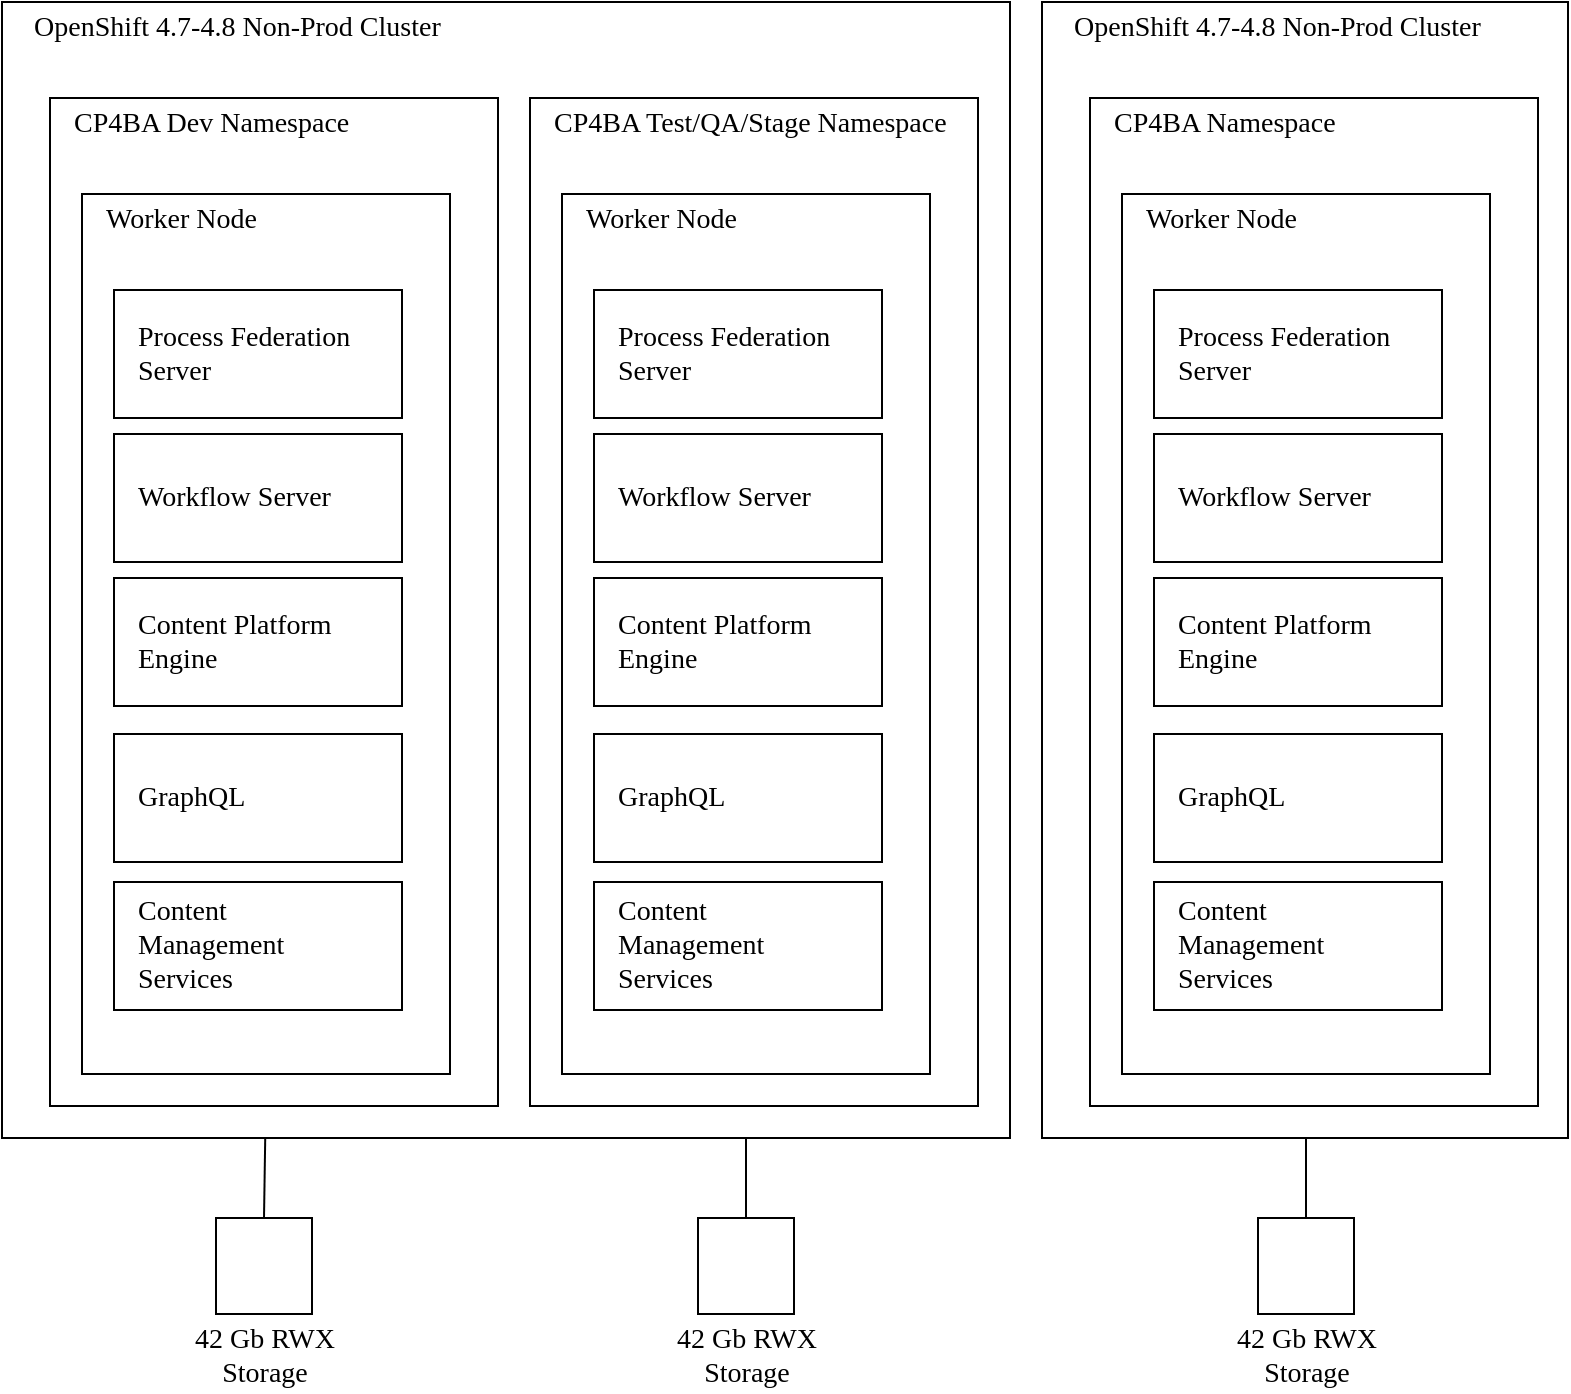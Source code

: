 ﻿<mxfile>
    <diagram id="kj-Y_orn4XiNJi2F5IpZ" name="Page-1">
        <mxGraphModel dx="448" dy="560" grid="1" gridSize="8" guides="1" tooltips="1" connect="1" arrows="1" fold="1" page="1" pageScale="1" pageWidth="1169" pageHeight="827" background="#ffffff" math="0" shadow="0">
            <root>
                <MiscDiagram modelType="MiscDiagram" lastModifiedUserId="dbush@ibm.com" description="" lastModified="2022-01-25T15:52:26Z" _id="miscdiagram_BkNc6foVF" label="Automation Workstream Service on OCP" id="0">
                    <mxCell/>
                </MiscDiagram>
                <mxCell id="1" parent="0"/>
                <UserObject placeholders="1" label="42 Gb RWX Storage" Icon-Name="block-storage--alt" id="miscdiagram_BkNc6foVF_23dyQikT9zy6">
                    <mxCell style="shape=mxgraph.ibm2mondrian.base;shapeType=ln;shapeLayout=collapsed;colorFamily=cyan;colorBackground=noColor:noColor;html=1;whiteSpace=wrap;metaEdit=1;strokeWidth=1;collapsible=0;recursiveResize=0;expand=0;fontFamily=IBM Plex Sans;fontColor=#000000;fontSize=14;image=;verticalAlign=top;align=center;spacing=0;spacingLeft=0;spacingRight=0;spacingTop=0;spacingBottom=0;verticalLabelPosition=bottom;labelPosition=center;positionText=bottom;container=1;labelWidth=71;" parent="1" vertex="1">
                        <mxGeometry x="123" y="624" width="48" height="48" as="geometry"/>
                    </mxCell>
                </UserObject>
                <mxCell id="miscdiagram_BkNc6foVF_33dyQikTMfHL" style="edgeStyle=orthogonalEdgeStyle;rounded=1;orthogonalLoop=1;jettySize=auto;html=1;jumpStyle=arc;jumpSize=8;entryX=0.5;entryY=1;entryDx=0;entryDy=0;entryPerimeter=0;" parent="1" source="miscdiagram_BkNc6foVF_23dyQikT9zy6" target="miscdiagram_BkNc6foVF_103dyQikT4vjw" edge="1">
                    <mxGeometry relative="1" as="geometry"/>
                </mxCell>
                <UserObject placeholders="1" label="42 Gb RWX Storage" Icon-Name="block-storage--alt" _id="userobject_3apVcswQOzd" id="miscdiagram_BkNc6foVF_43dyQikTegkR">
                    <mxCell style="shape=mxgraph.ibm2mondrian.base;shapeType=ln;shapeLayout=collapsed;colorFamily=cyan;colorBackground=noColor:noColor;html=1;whiteSpace=wrap;metaEdit=1;strokeWidth=1;collapsible=0;recursiveResize=0;expand=0;fontFamily=IBM Plex Sans;fontColor=#000000;fontSize=14;image=;verticalAlign=top;align=center;spacing=0;spacingLeft=0;spacingRight=0;spacingTop=0;spacingBottom=0;verticalLabelPosition=bottom;labelPosition=center;positionText=bottom;container=1;labelWidth=71;" parent="1" vertex="1">
                        <mxGeometry x="364" y="624" width="48" height="48" as="geometry"/>
                    </mxCell>
                </UserObject>
                <UserObject placeholders="1" label="42 Gb RWX Storage" Icon-Name="block-storage--alt" _id="userobject_3apVdxSEO6I" id="miscdiagram_BkNc6foVF_53dyQikTgtKP">
                    <mxCell style="shape=mxgraph.ibm2mondrian.base;shapeType=ln;shapeLayout=collapsed;colorFamily=cyan;colorBackground=noColor:noColor;html=1;whiteSpace=wrap;metaEdit=1;strokeWidth=1;collapsible=0;recursiveResize=0;expand=0;fontFamily=IBM Plex Sans;fontColor=#000000;fontSize=14;image=;verticalAlign=top;align=center;spacing=0;spacingLeft=0;spacingRight=0;spacingTop=0;spacingBottom=0;verticalLabelPosition=bottom;labelPosition=center;positionText=bottom;container=1;labelWidth=71;" parent="1" vertex="1">
                        <mxGeometry x="644" y="624" width="48" height="48" as="geometry"/>
                    </mxCell>
                </UserObject>
                <mxCell id="miscdiagram_BkNc6foVF_63dyQikTABBM" style="edgeStyle=orthogonalEdgeStyle;rounded=1;orthogonalLoop=1;jettySize=auto;html=1;jumpStyle=arc;jumpSize=8;entryX=0.5;entryY=1;entryDx=0;entryDy=0;entryPerimeter=0;" parent="1" source="miscdiagram_BkNc6foVF_43dyQikTegkR" target="miscdiagram_BkNc6foVF_173dyQikTkaoR" edge="1">
                    <mxGeometry relative="1" as="geometry"/>
                </mxCell>
                <mxCell id="miscdiagram_BkNc6foVF_73dyQikTCFV3" style="edgeStyle=orthogonalEdgeStyle;rounded=1;orthogonalLoop=1;jettySize=auto;html=1;jumpStyle=arc;jumpSize=8;entryX=0.5;entryY=1;entryDx=0;entryDy=0;entryPerimeter=0;" parent="1" source="miscdiagram_BkNc6foVF_53dyQikTgtKP" target="miscdiagram_BkNc6foVF_253dyQikTaDvy" edge="1">
                    <mxGeometry relative="1" as="geometry"/>
                </mxCell>
                <UserObject placeholders="1" label="&lt;span style=&quot;font-family: &amp;#34;ibm plex sans&amp;#34;&quot;&gt;OpenShift 4.7-4.8 Non-Prod Cluster&lt;/span&gt;" Icon-Name="logo--openshift" id="miscdiagram_BkNc6foVF_83dyQikTRczW">
                    <mxCell style="shape=mxgraph.ibm2mondrian.base;shapeType=pg;shapeLayout=expanded;colorFamily=green;colorBackground=noColor:noColor;strokeWidth=1;html=1;whiteSpace=wrap;metaEdit=1;collapsible=0;recursiveResize=0;expand=0;fontFamily=IBM Plex Sans SmBld;fontColor=#000000;fontSize=14;image=;verticalAlign=top;align=left;spacing=0;spacingLeft=16;spacingRight=16;spacingTop=0;spacingBottom=0;container=1" parent="1" vertex="1">
                        <mxGeometry x="16" y="16" width="504" height="568" as="geometry"/>
                    </mxCell>
                </UserObject>
                <UserObject placeholders="1" label="CP4BA Dev Namespace" Icon-Name="border--none" id="miscdiagram_BkNc6foVF_93dyQikTvGVV">
                    <mxCell style="shape=mxgraph.ibm2mondrian.base;shapeType=lg;shapeLayout=expanded;colorFamily=green;colorBackground=noColor:noColor;html=1;whiteSpace=wrap;metaEdit=1;strokeWidth=1;collapsible=0;recursiveResize=0;expand=0;fontFamily=IBM Plex Sans;fontColor=#000000;fontSize=14;image=;verticalAlign=top;align=left;spacing=0;spacingLeft=12;spacingRight=16;spacingTop=0;spacingBottom=0;container=1" parent="miscdiagram_BkNc6foVF_83dyQikTRczW" vertex="1">
                        <mxGeometry x="24" y="48" width="224" height="504" as="geometry"/>
                    </mxCell>
                </UserObject>
                <UserObject placeholders="1" label="Worker Node" Icon-Name="cloud-services" id="miscdiagram_BkNc6foVF_103dyQikT4vjw">
                    <mxCell style="shape=mxgraph.ibm2mondrian.base;shapeType=lg;shapeLayout=expanded;colorFamily=blue;colorBackground=noColor:noColor;html=1;whiteSpace=wrap;metaEdit=1;strokeWidth=1;collapsible=0;recursiveResize=0;expand=0;fontFamily=IBM Plex Sans;fontColor=#000000;fontSize=14;image=;verticalAlign=top;align=left;spacing=0;spacingLeft=12;spacingRight=16;spacingTop=0;spacingBottom=0;container=1" parent="miscdiagram_BkNc6foVF_93dyQikTvGVV" vertex="1">
                        <mxGeometry x="16" y="48" width="184" height="440" as="geometry"/>
                    </mxCell>
                </UserObject>
                <UserObject placeholders="1" label="GraphQL" Icon-Name="cube" _id="userobject_32Uk0eSDdvN" id="miscdiagram_BkNc6foVF_113dyQikTCGEi">
                    <mxCell style="shape=mxgraph.ibm2mondrian.base;shapeType=lg;shapeLayout=expanded;colorFamily=green;colorBackground=noColor:noColor;html=1;whiteSpace=wrap;metaEdit=1;strokeWidth=1;collapsible=0;recursiveResize=0;expand=0;fontFamily=IBM Plex Sans;fontColor=#000000;fontSize=14;image=;verticalAlign=middle;align=left;spacing=0;spacingLeft=12;spacingRight=16;spacingTop=0;spacingBottom=0;container=1" parent="miscdiagram_BkNc6foVF_103dyQikT4vjw" vertex="1">
                        <mxGeometry x="16" y="270" width="144" height="64" as="geometry"/>
                    </mxCell>
                </UserObject>
                <UserObject placeholders="1" label="Process Federation Server" Icon-Name="cube" _id="userobject_32UdcglKTdE" id="miscdiagram_BkNc6foVF_123dyQikTcMEC">
                    <mxCell style="shape=mxgraph.ibm2mondrian.base;shapeType=lg;shapeLayout=expanded;colorFamily=green;colorBackground=noColor:noColor;html=1;whiteSpace=wrap;metaEdit=1;strokeWidth=1;collapsible=0;recursiveResize=0;expand=0;fontFamily=IBM Plex Sans;fontColor=#000000;fontSize=14;image=;verticalAlign=middle;align=left;spacing=0;spacingLeft=12;spacingRight=16;spacingTop=0;spacingBottom=0;container=1" parent="miscdiagram_BkNc6foVF_103dyQikT4vjw" vertex="1">
                        <mxGeometry x="16" y="48" width="144" height="64" as="geometry"/>
                    </mxCell>
                </UserObject>
                <UserObject placeholders="1" label="Content Platform Engine" Icon-Name="cube" _id="userobject_332VFZwwt8S" id="miscdiagram_BkNc6foVF_133dyQikTm8sJ">
                    <mxCell style="shape=mxgraph.ibm2mondrian.base;shapeType=lg;shapeLayout=expanded;colorFamily=green;colorBackground=noColor:noColor;html=1;whiteSpace=wrap;metaEdit=1;strokeWidth=1;collapsible=0;recursiveResize=0;expand=0;fontFamily=IBM Plex Sans;fontColor=#000000;fontSize=14;image=;verticalAlign=middle;align=left;spacing=0;spacingLeft=12;spacingRight=16;spacingTop=0;spacingBottom=0;container=1" parent="miscdiagram_BkNc6foVF_103dyQikT4vjw" vertex="1">
                        <mxGeometry x="16" y="192" width="144" height="64" as="geometry"/>
                    </mxCell>
                </UserObject>
                <UserObject placeholders="1" label="Content Management Services" Icon-Name="cube" _id="userobject_332VUZF6YwH" id="miscdiagram_BkNc6foVF_143dyQikTo4D8">
                    <mxCell style="shape=mxgraph.ibm2mondrian.base;shapeType=lg;shapeLayout=expanded;colorFamily=green;colorBackground=noColor:noColor;html=1;whiteSpace=wrap;metaEdit=1;strokeWidth=1;collapsible=0;recursiveResize=0;expand=0;fontFamily=IBM Plex Sans;fontColor=#000000;fontSize=14;image=;verticalAlign=middle;align=left;spacing=0;spacingLeft=12;spacingRight=16;spacingTop=0;spacingBottom=0;container=1" parent="miscdiagram_BkNc6foVF_103dyQikT4vjw" vertex="1">
                        <mxGeometry x="16" y="344" width="144" height="64" as="geometry"/>
                    </mxCell>
                </UserObject>
                <UserObject placeholders="1" label="Workflow Server" Icon-Name="cube" _id="userobject_3apTetU41YI" id="miscdiagram_BkNc6foVF_153dyQikTz5Rn">
                    <mxCell style="shape=mxgraph.ibm2mondrian.base;shapeType=lg;shapeLayout=expanded;colorFamily=green;colorBackground=noColor:noColor;html=1;whiteSpace=wrap;metaEdit=1;strokeWidth=1;collapsible=0;recursiveResize=0;expand=0;fontFamily=IBM Plex Sans;fontColor=#000000;fontSize=14;image=;verticalAlign=middle;align=left;spacing=0;spacingLeft=12;spacingRight=16;spacingTop=0;spacingBottom=0;container=1" parent="miscdiagram_BkNc6foVF_103dyQikT4vjw" vertex="1">
                        <mxGeometry x="16" y="120" width="144" height="64" as="geometry"/>
                    </mxCell>
                </UserObject>
                <UserObject placeholders="1" label="CP4BA Test/QA/Stage Namespace" Icon-Name="border--none" _id="userobject_3apTLojS05y" id="miscdiagram_BkNc6foVF_163dyQikTHzUO">
                    <mxCell style="shape=mxgraph.ibm2mondrian.base;shapeType=lg;shapeLayout=expanded;colorFamily=green;colorBackground=noColor:noColor;html=1;whiteSpace=wrap;metaEdit=1;strokeWidth=1;collapsible=0;recursiveResize=0;expand=0;fontFamily=IBM Plex Sans;fontColor=#000000;fontSize=14;image=;verticalAlign=top;align=left;spacing=0;spacingLeft=12;spacingRight=16;spacingTop=0;spacingBottom=0;container=1" parent="miscdiagram_BkNc6foVF_83dyQikTRczW" vertex="1">
                        <mxGeometry x="264" y="48" width="224" height="504" as="geometry"/>
                    </mxCell>
                </UserObject>
                <UserObject placeholders="1" label="Worker Node" Icon-Name="cloud-services" _id="userobject_3apTLoj7BUK" id="miscdiagram_BkNc6foVF_173dyQikTkaoR">
                    <mxCell style="shape=mxgraph.ibm2mondrian.base;shapeType=lg;shapeLayout=expanded;colorFamily=blue;colorBackground=noColor:noColor;html=1;whiteSpace=wrap;metaEdit=1;strokeWidth=1;collapsible=0;recursiveResize=0;expand=0;fontFamily=IBM Plex Sans;fontColor=#000000;fontSize=14;image=;verticalAlign=top;align=left;spacing=0;spacingLeft=12;spacingRight=16;spacingTop=0;spacingBottom=0;container=1" parent="miscdiagram_BkNc6foVF_163dyQikTHzUO" vertex="1">
                        <mxGeometry x="16" y="48" width="184" height="440" as="geometry"/>
                    </mxCell>
                </UserObject>
                <UserObject placeholders="1" label="GraphQL" Icon-Name="cube" _id="userobject_32Uk0eSDdvN" id="miscdiagram_BkNc6foVF_183dyQikTj2fg">
                    <mxCell style="shape=mxgraph.ibm2mondrian.base;shapeType=lg;shapeLayout=expanded;colorFamily=green;colorBackground=noColor:noColor;html=1;whiteSpace=wrap;metaEdit=1;strokeWidth=1;collapsible=0;recursiveResize=0;expand=0;fontFamily=IBM Plex Sans;fontColor=#000000;fontSize=14;image=;verticalAlign=middle;align=left;spacing=0;spacingLeft=12;spacingRight=16;spacingTop=0;spacingBottom=0;container=1" parent="miscdiagram_BkNc6foVF_173dyQikTkaoR" vertex="1">
                        <mxGeometry x="16" y="270" width="144" height="64" as="geometry"/>
                    </mxCell>
                </UserObject>
                <UserObject placeholders="1" label="Process Federation Server" Icon-Name="cube" _id="userobject_32UdcglKTdE" id="miscdiagram_BkNc6foVF_193dyQikTSk8L">
                    <mxCell style="shape=mxgraph.ibm2mondrian.base;shapeType=lg;shapeLayout=expanded;colorFamily=green;colorBackground=noColor:noColor;html=1;whiteSpace=wrap;metaEdit=1;strokeWidth=1;collapsible=0;recursiveResize=0;expand=0;fontFamily=IBM Plex Sans;fontColor=#000000;fontSize=14;image=;verticalAlign=middle;align=left;spacing=0;spacingLeft=12;spacingRight=16;spacingTop=0;spacingBottom=0;container=1" parent="miscdiagram_BkNc6foVF_173dyQikTkaoR" vertex="1">
                        <mxGeometry x="16" y="48" width="144" height="64" as="geometry"/>
                    </mxCell>
                </UserObject>
                <UserObject placeholders="1" label="Content Platform Engine" Icon-Name="cube" _id="userobject_332VFZwwt8S" id="miscdiagram_BkNc6foVF_203dyQikTcrxG">
                    <mxCell style="shape=mxgraph.ibm2mondrian.base;shapeType=lg;shapeLayout=expanded;colorFamily=green;colorBackground=noColor:noColor;html=1;whiteSpace=wrap;metaEdit=1;strokeWidth=1;collapsible=0;recursiveResize=0;expand=0;fontFamily=IBM Plex Sans;fontColor=#000000;fontSize=14;image=;verticalAlign=middle;align=left;spacing=0;spacingLeft=12;spacingRight=16;spacingTop=0;spacingBottom=0;container=1" parent="miscdiagram_BkNc6foVF_173dyQikTkaoR" vertex="1">
                        <mxGeometry x="16" y="192" width="144" height="64" as="geometry"/>
                    </mxCell>
                </UserObject>
                <UserObject placeholders="1" label="Content Management Services" Icon-Name="cube" _id="userobject_332VUZF6YwH" id="miscdiagram_BkNc6foVF_213dyQikTAhp3">
                    <mxCell style="shape=mxgraph.ibm2mondrian.base;shapeType=lg;shapeLayout=expanded;colorFamily=green;colorBackground=noColor:noColor;html=1;whiteSpace=wrap;metaEdit=1;strokeWidth=1;collapsible=0;recursiveResize=0;expand=0;fontFamily=IBM Plex Sans;fontColor=#000000;fontSize=14;image=;verticalAlign=middle;align=left;spacing=0;spacingLeft=12;spacingRight=16;spacingTop=0;spacingBottom=0;container=1" parent="miscdiagram_BkNc6foVF_173dyQikTkaoR" vertex="1">
                        <mxGeometry x="16" y="344" width="144" height="64" as="geometry"/>
                    </mxCell>
                </UserObject>
                <UserObject placeholders="1" label="Workflow Server" Icon-Name="cube" _id="userobject_3apTetU41YI" id="miscdiagram_BkNc6foVF_223dyQikT9ykJ">
                    <mxCell style="shape=mxgraph.ibm2mondrian.base;shapeType=lg;shapeLayout=expanded;colorFamily=green;colorBackground=noColor:noColor;html=1;whiteSpace=wrap;metaEdit=1;strokeWidth=1;collapsible=0;recursiveResize=0;expand=0;fontFamily=IBM Plex Sans;fontColor=#000000;fontSize=14;image=;verticalAlign=middle;align=left;spacing=0;spacingLeft=12;spacingRight=16;spacingTop=0;spacingBottom=0;container=1" parent="miscdiagram_BkNc6foVF_173dyQikTkaoR" vertex="1">
                        <mxGeometry x="16" y="120" width="144" height="64" as="geometry"/>
                    </mxCell>
                </UserObject>
                <UserObject placeholders="1" label="&lt;span style=&quot;font-family: &amp;#34;ibm plex sans&amp;#34;&quot;&gt;OpenShift 4.7-4.8 Non-Prod Cluster&lt;/span&gt;" Icon-Name="logo--openshift" id="miscdiagram_BkNc6foVF_233dyQikTlsaf">
                    <mxCell style="shape=mxgraph.ibm2mondrian.base;shapeType=pg;shapeLayout=expanded;colorFamily=green;colorBackground=noColor:noColor;strokeWidth=1;html=1;whiteSpace=wrap;metaEdit=1;collapsible=0;recursiveResize=0;expand=0;fontFamily=IBM Plex Sans SmBld;fontColor=#000000;fontSize=14;image=;verticalAlign=top;align=left;spacing=0;spacingLeft=16;spacingRight=16;spacingTop=0;spacingBottom=0;container=1" parent="1" vertex="1">
                        <mxGeometry x="536" y="16" width="263" height="568" as="geometry"/>
                    </mxCell>
                </UserObject>
                <UserObject placeholders="1" label="CP4BA Namespace" Icon-Name="border--none" _id="userobject_3apTXl9RitD" id="miscdiagram_BkNc6foVF_243dyQikTIAQC">
                    <mxCell style="shape=mxgraph.ibm2mondrian.base;shapeType=lg;shapeLayout=expanded;colorFamily=green;colorBackground=noColor:noColor;html=1;whiteSpace=wrap;metaEdit=1;strokeWidth=1;collapsible=0;recursiveResize=0;expand=0;fontFamily=IBM Plex Sans;fontColor=#000000;fontSize=14;image=;verticalAlign=top;align=left;spacing=0;spacingLeft=12;spacingRight=16;spacingTop=0;spacingBottom=0;container=1" parent="miscdiagram_BkNc6foVF_233dyQikTlsaf" vertex="1">
                        <mxGeometry x="24" y="48" width="224" height="504" as="geometry"/>
                    </mxCell>
                </UserObject>
                <UserObject placeholders="1" label="Worker Node" Icon-Name="cloud-services" id="miscdiagram_BkNc6foVF_253dyQikTaDvy">
                    <mxCell style="shape=mxgraph.ibm2mondrian.base;shapeType=lg;shapeLayout=expanded;colorFamily=blue;colorBackground=noColor:noColor;html=1;whiteSpace=wrap;metaEdit=1;strokeWidth=1;collapsible=0;recursiveResize=0;expand=0;fontFamily=IBM Plex Sans;fontColor=#000000;fontSize=14;image=;verticalAlign=top;align=left;spacing=0;spacingLeft=12;spacingRight=16;spacingTop=0;spacingBottom=0;container=1" parent="miscdiagram_BkNc6foVF_243dyQikTIAQC" vertex="1">
                        <mxGeometry x="16" y="48" width="184" height="440" as="geometry"/>
                    </mxCell>
                </UserObject>
                <UserObject placeholders="1" label="GraphQL" Icon-Name="cube" _id="userobject_32Uk0eSDdvN" id="miscdiagram_BkNc6foVF_263dyQikTd9kU">
                    <mxCell style="shape=mxgraph.ibm2mondrian.base;shapeType=lg;shapeLayout=expanded;colorFamily=green;colorBackground=noColor:noColor;html=1;whiteSpace=wrap;metaEdit=1;strokeWidth=1;collapsible=0;recursiveResize=0;expand=0;fontFamily=IBM Plex Sans;fontColor=#000000;fontSize=14;image=;verticalAlign=middle;align=left;spacing=0;spacingLeft=12;spacingRight=16;spacingTop=0;spacingBottom=0;container=1" parent="miscdiagram_BkNc6foVF_253dyQikTaDvy" vertex="1">
                        <mxGeometry x="16" y="270" width="144" height="64" as="geometry"/>
                    </mxCell>
                </UserObject>
                <UserObject placeholders="1" label="Process Federation Server" Icon-Name="cube" _id="userobject_32UdcglKTdE" id="miscdiagram_BkNc6foVF_273dyQikTa22v">
                    <mxCell style="shape=mxgraph.ibm2mondrian.base;shapeType=lg;shapeLayout=expanded;colorFamily=green;colorBackground=noColor:noColor;html=1;whiteSpace=wrap;metaEdit=1;strokeWidth=1;collapsible=0;recursiveResize=0;expand=0;fontFamily=IBM Plex Sans;fontColor=#000000;fontSize=14;image=;verticalAlign=middle;align=left;spacing=0;spacingLeft=12;spacingRight=16;spacingTop=0;spacingBottom=0;container=1" parent="miscdiagram_BkNc6foVF_253dyQikTaDvy" vertex="1">
                        <mxGeometry x="16" y="48" width="144" height="64" as="geometry"/>
                    </mxCell>
                </UserObject>
                <UserObject placeholders="1" label="Content Platform Engine" Icon-Name="cube" _id="userobject_332VFZwwt8S" id="miscdiagram_BkNc6foVF_283dyQikTG0nK">
                    <mxCell style="shape=mxgraph.ibm2mondrian.base;shapeType=lg;shapeLayout=expanded;colorFamily=green;colorBackground=noColor:noColor;html=1;whiteSpace=wrap;metaEdit=1;strokeWidth=1;collapsible=0;recursiveResize=0;expand=0;fontFamily=IBM Plex Sans;fontColor=#000000;fontSize=14;image=;verticalAlign=middle;align=left;spacing=0;spacingLeft=12;spacingRight=16;spacingTop=0;spacingBottom=0;container=1" parent="miscdiagram_BkNc6foVF_253dyQikTaDvy" vertex="1">
                        <mxGeometry x="16" y="192" width="144" height="64" as="geometry"/>
                    </mxCell>
                </UserObject>
                <UserObject placeholders="1" label="Content Management Services" Icon-Name="cube" _id="userobject_332VUZF6YwH" id="miscdiagram_BkNc6foVF_293dyQikTSJ7U">
                    <mxCell style="shape=mxgraph.ibm2mondrian.base;shapeType=lg;shapeLayout=expanded;colorFamily=green;colorBackground=noColor:noColor;html=1;whiteSpace=wrap;metaEdit=1;strokeWidth=1;collapsible=0;recursiveResize=0;expand=0;fontFamily=IBM Plex Sans;fontColor=#000000;fontSize=14;image=;verticalAlign=middle;align=left;spacing=0;spacingLeft=12;spacingRight=16;spacingTop=0;spacingBottom=0;container=1" parent="miscdiagram_BkNc6foVF_253dyQikTaDvy" vertex="1">
                        <mxGeometry x="16" y="344" width="144" height="64" as="geometry"/>
                    </mxCell>
                </UserObject>
                <UserObject placeholders="1" label="Workflow Server" Icon-Name="cube" _id="userobject_3apTetU41YI" id="miscdiagram_BkNc6foVF_303dyQikT6r1n">
                    <mxCell style="shape=mxgraph.ibm2mondrian.base;shapeType=lg;shapeLayout=expanded;colorFamily=green;colorBackground=noColor:noColor;html=1;whiteSpace=wrap;metaEdit=1;strokeWidth=1;collapsible=0;recursiveResize=0;expand=0;fontFamily=IBM Plex Sans;fontColor=#000000;fontSize=14;image=;verticalAlign=middle;align=left;spacing=0;spacingLeft=12;spacingRight=16;spacingTop=0;spacingBottom=0;container=1" parent="miscdiagram_BkNc6foVF_253dyQikTaDvy" vertex="1">
                        <mxGeometry x="16" y="120" width="144" height="64" as="geometry"/>
                    </mxCell>
                </UserObject>
            </root>
        </mxGraphModel>
    </diagram>
</mxfile>